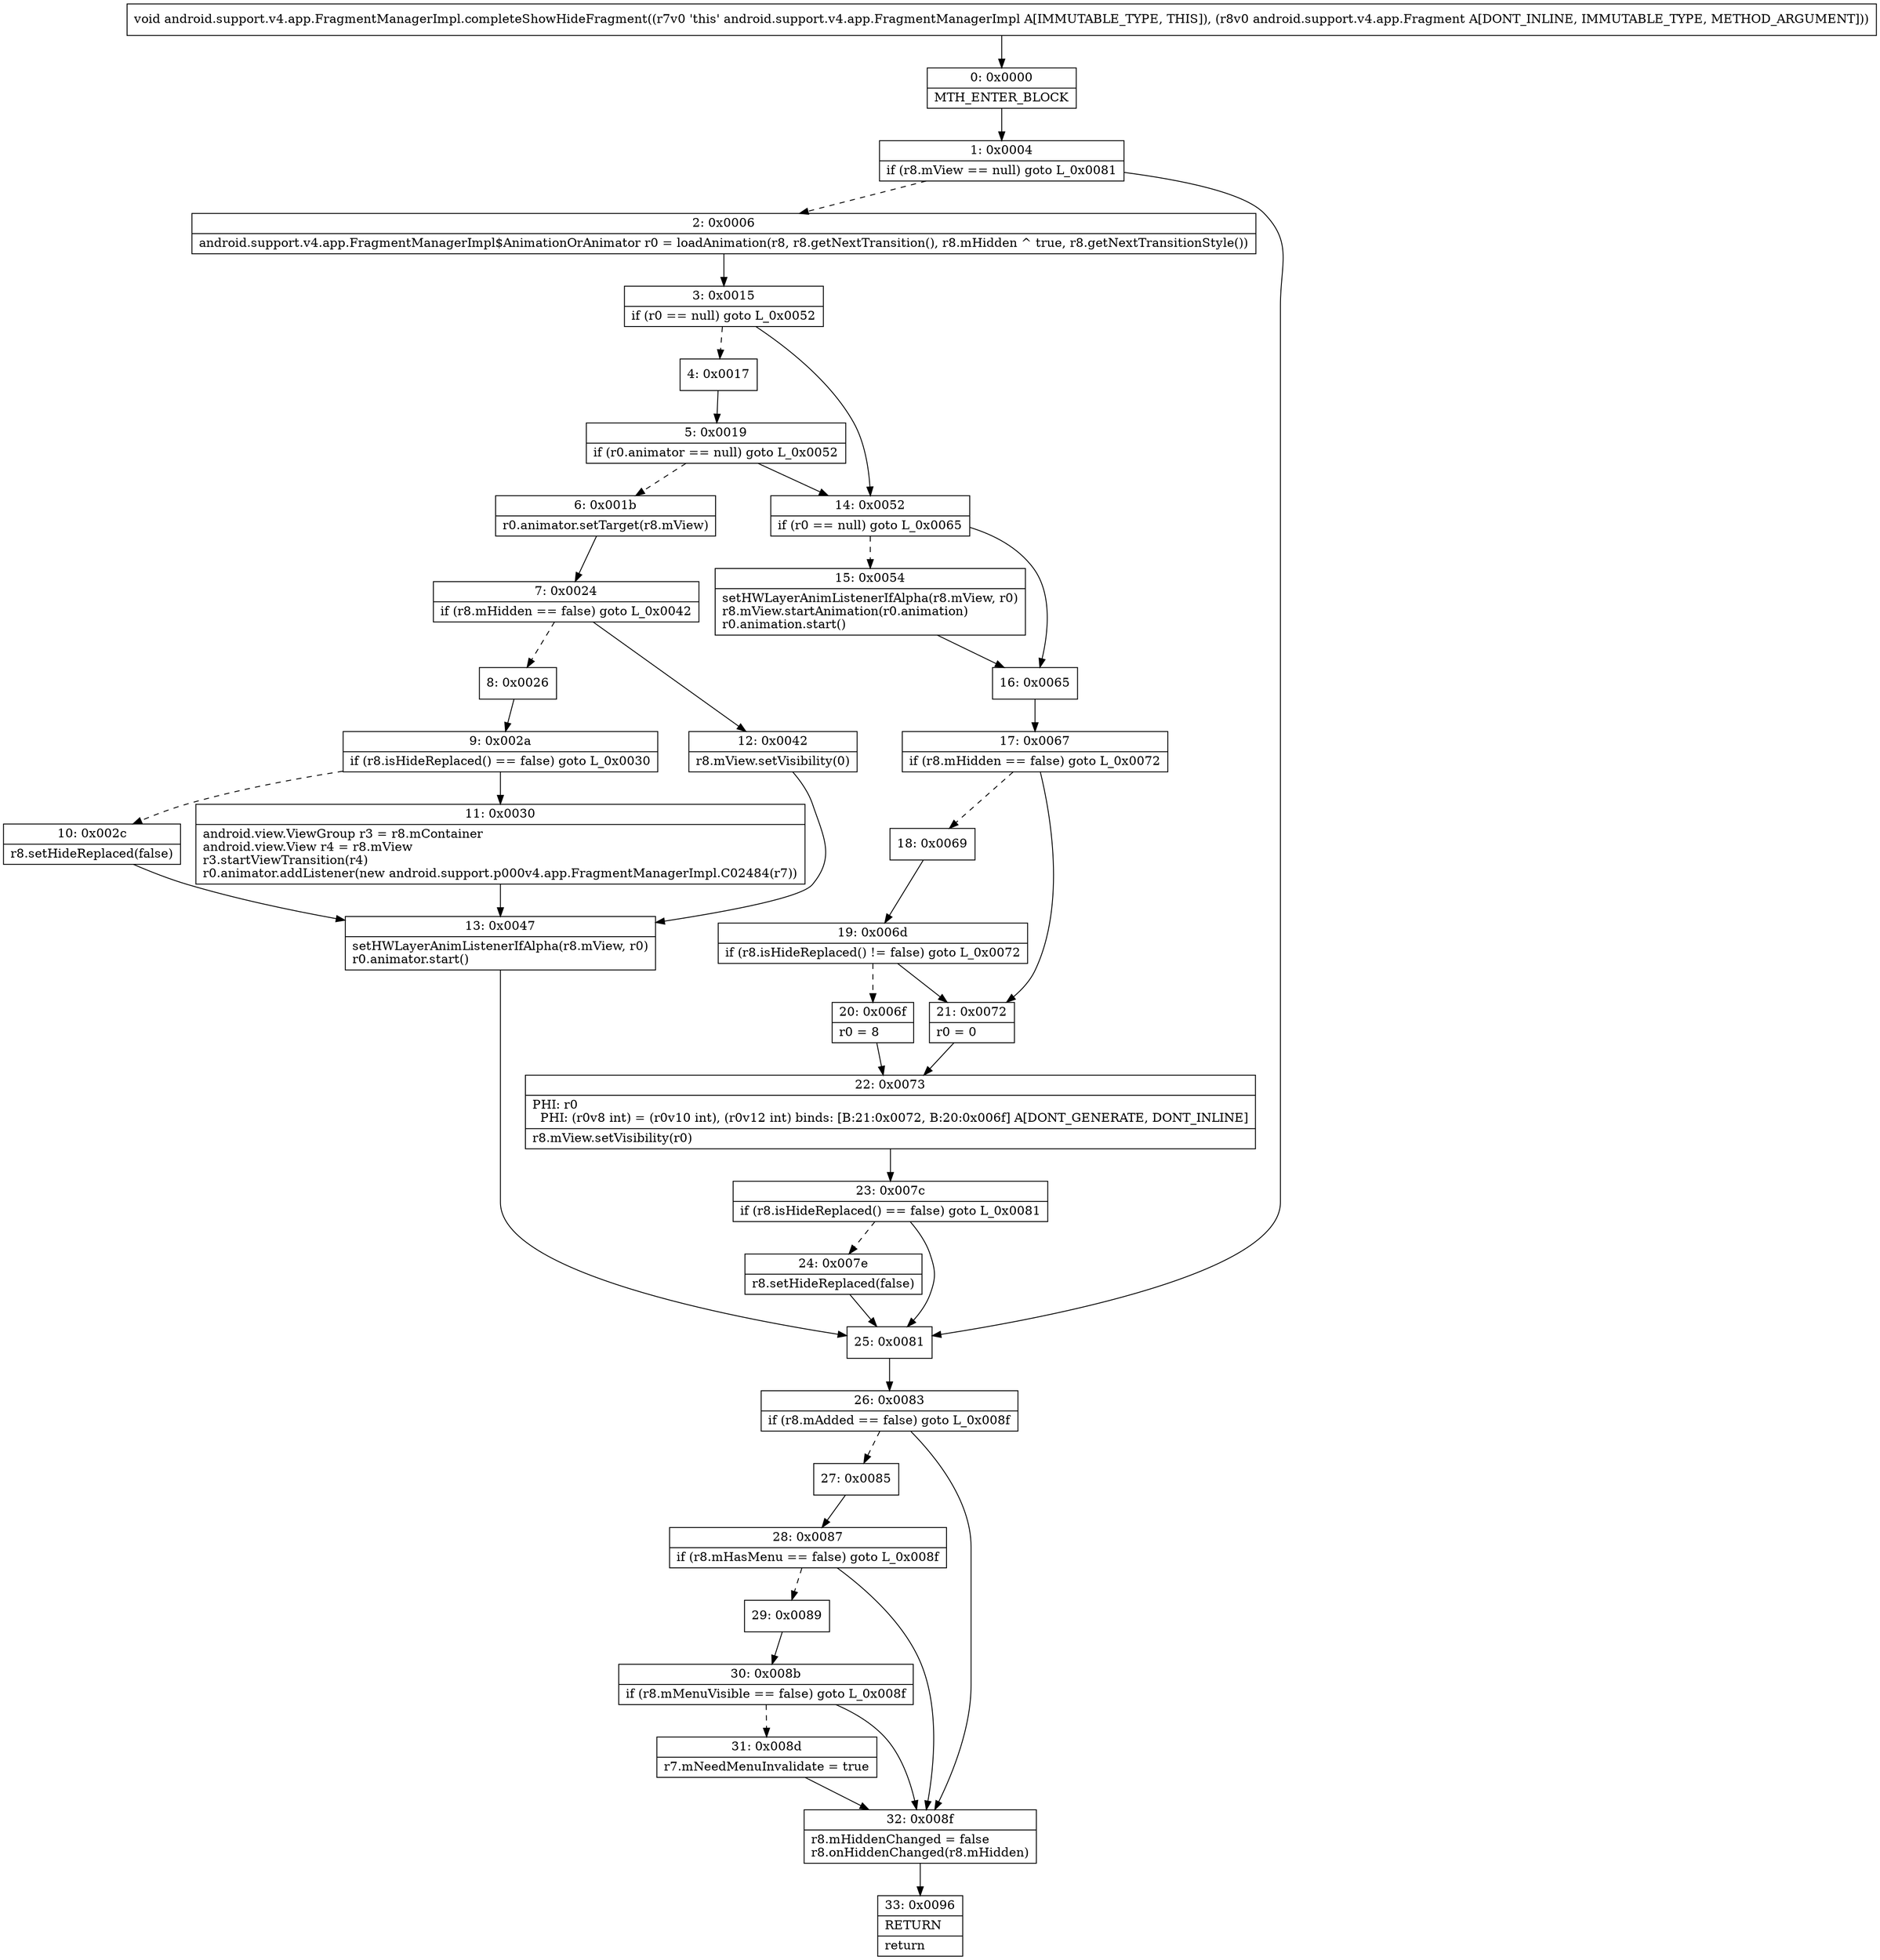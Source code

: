 digraph "CFG forandroid.support.v4.app.FragmentManagerImpl.completeShowHideFragment(Landroid\/support\/v4\/app\/Fragment;)V" {
Node_0 [shape=record,label="{0\:\ 0x0000|MTH_ENTER_BLOCK\l}"];
Node_1 [shape=record,label="{1\:\ 0x0004|if (r8.mView == null) goto L_0x0081\l}"];
Node_2 [shape=record,label="{2\:\ 0x0006|android.support.v4.app.FragmentManagerImpl$AnimationOrAnimator r0 = loadAnimation(r8, r8.getNextTransition(), r8.mHidden ^ true, r8.getNextTransitionStyle())\l}"];
Node_3 [shape=record,label="{3\:\ 0x0015|if (r0 == null) goto L_0x0052\l}"];
Node_4 [shape=record,label="{4\:\ 0x0017}"];
Node_5 [shape=record,label="{5\:\ 0x0019|if (r0.animator == null) goto L_0x0052\l}"];
Node_6 [shape=record,label="{6\:\ 0x001b|r0.animator.setTarget(r8.mView)\l}"];
Node_7 [shape=record,label="{7\:\ 0x0024|if (r8.mHidden == false) goto L_0x0042\l}"];
Node_8 [shape=record,label="{8\:\ 0x0026}"];
Node_9 [shape=record,label="{9\:\ 0x002a|if (r8.isHideReplaced() == false) goto L_0x0030\l}"];
Node_10 [shape=record,label="{10\:\ 0x002c|r8.setHideReplaced(false)\l}"];
Node_11 [shape=record,label="{11\:\ 0x0030|android.view.ViewGroup r3 = r8.mContainer\landroid.view.View r4 = r8.mView\lr3.startViewTransition(r4)\lr0.animator.addListener(new android.support.p000v4.app.FragmentManagerImpl.C02484(r7))\l}"];
Node_12 [shape=record,label="{12\:\ 0x0042|r8.mView.setVisibility(0)\l}"];
Node_13 [shape=record,label="{13\:\ 0x0047|setHWLayerAnimListenerIfAlpha(r8.mView, r0)\lr0.animator.start()\l}"];
Node_14 [shape=record,label="{14\:\ 0x0052|if (r0 == null) goto L_0x0065\l}"];
Node_15 [shape=record,label="{15\:\ 0x0054|setHWLayerAnimListenerIfAlpha(r8.mView, r0)\lr8.mView.startAnimation(r0.animation)\lr0.animation.start()\l}"];
Node_16 [shape=record,label="{16\:\ 0x0065}"];
Node_17 [shape=record,label="{17\:\ 0x0067|if (r8.mHidden == false) goto L_0x0072\l}"];
Node_18 [shape=record,label="{18\:\ 0x0069}"];
Node_19 [shape=record,label="{19\:\ 0x006d|if (r8.isHideReplaced() != false) goto L_0x0072\l}"];
Node_20 [shape=record,label="{20\:\ 0x006f|r0 = 8\l}"];
Node_21 [shape=record,label="{21\:\ 0x0072|r0 = 0\l}"];
Node_22 [shape=record,label="{22\:\ 0x0073|PHI: r0 \l  PHI: (r0v8 int) = (r0v10 int), (r0v12 int) binds: [B:21:0x0072, B:20:0x006f] A[DONT_GENERATE, DONT_INLINE]\l|r8.mView.setVisibility(r0)\l}"];
Node_23 [shape=record,label="{23\:\ 0x007c|if (r8.isHideReplaced() == false) goto L_0x0081\l}"];
Node_24 [shape=record,label="{24\:\ 0x007e|r8.setHideReplaced(false)\l}"];
Node_25 [shape=record,label="{25\:\ 0x0081}"];
Node_26 [shape=record,label="{26\:\ 0x0083|if (r8.mAdded == false) goto L_0x008f\l}"];
Node_27 [shape=record,label="{27\:\ 0x0085}"];
Node_28 [shape=record,label="{28\:\ 0x0087|if (r8.mHasMenu == false) goto L_0x008f\l}"];
Node_29 [shape=record,label="{29\:\ 0x0089}"];
Node_30 [shape=record,label="{30\:\ 0x008b|if (r8.mMenuVisible == false) goto L_0x008f\l}"];
Node_31 [shape=record,label="{31\:\ 0x008d|r7.mNeedMenuInvalidate = true\l}"];
Node_32 [shape=record,label="{32\:\ 0x008f|r8.mHiddenChanged = false\lr8.onHiddenChanged(r8.mHidden)\l}"];
Node_33 [shape=record,label="{33\:\ 0x0096|RETURN\l|return\l}"];
MethodNode[shape=record,label="{void android.support.v4.app.FragmentManagerImpl.completeShowHideFragment((r7v0 'this' android.support.v4.app.FragmentManagerImpl A[IMMUTABLE_TYPE, THIS]), (r8v0 android.support.v4.app.Fragment A[DONT_INLINE, IMMUTABLE_TYPE, METHOD_ARGUMENT])) }"];
MethodNode -> Node_0;
Node_0 -> Node_1;
Node_1 -> Node_2[style=dashed];
Node_1 -> Node_25;
Node_2 -> Node_3;
Node_3 -> Node_4[style=dashed];
Node_3 -> Node_14;
Node_4 -> Node_5;
Node_5 -> Node_6[style=dashed];
Node_5 -> Node_14;
Node_6 -> Node_7;
Node_7 -> Node_8[style=dashed];
Node_7 -> Node_12;
Node_8 -> Node_9;
Node_9 -> Node_10[style=dashed];
Node_9 -> Node_11;
Node_10 -> Node_13;
Node_11 -> Node_13;
Node_12 -> Node_13;
Node_13 -> Node_25;
Node_14 -> Node_15[style=dashed];
Node_14 -> Node_16;
Node_15 -> Node_16;
Node_16 -> Node_17;
Node_17 -> Node_18[style=dashed];
Node_17 -> Node_21;
Node_18 -> Node_19;
Node_19 -> Node_20[style=dashed];
Node_19 -> Node_21;
Node_20 -> Node_22;
Node_21 -> Node_22;
Node_22 -> Node_23;
Node_23 -> Node_24[style=dashed];
Node_23 -> Node_25;
Node_24 -> Node_25;
Node_25 -> Node_26;
Node_26 -> Node_27[style=dashed];
Node_26 -> Node_32;
Node_27 -> Node_28;
Node_28 -> Node_29[style=dashed];
Node_28 -> Node_32;
Node_29 -> Node_30;
Node_30 -> Node_31[style=dashed];
Node_30 -> Node_32;
Node_31 -> Node_32;
Node_32 -> Node_33;
}

